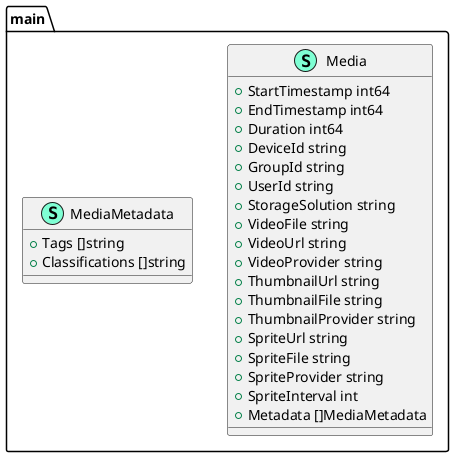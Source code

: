 @startuml
namespace main {
    class Media << (S,Aquamarine) >> {
        + StartTimestamp int64
        + EndTimestamp int64
        + Duration int64
        + DeviceId string
        + GroupId string
        + UserId string
        + StorageSolution string
        + VideoFile string
        + VideoUrl string
        + VideoProvider string
        + ThumbnailUrl string
        + ThumbnailFile string
        + ThumbnailProvider string
        + SpriteUrl string
        + SpriteFile string
        + SpriteProvider string
        + SpriteInterval int
        + Metadata []MediaMetadata

    }
    class MediaMetadata << (S,Aquamarine) >> {
        + Tags []string
        + Classifications []string

    }
}


@enduml

